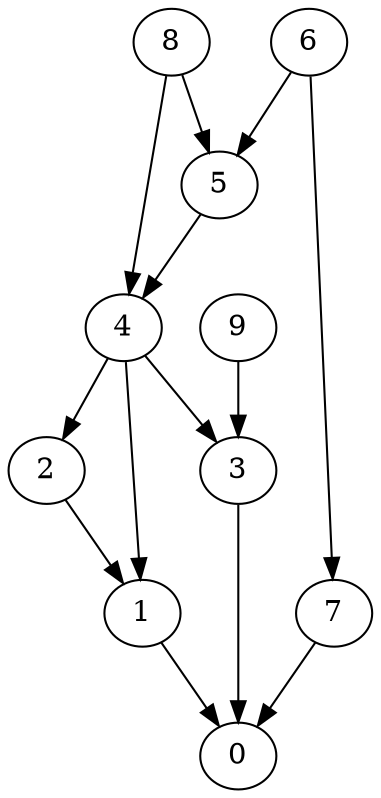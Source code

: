 digraph G {
  graph [splines=true overlap=false]
  node  [shape=ellipse, width=0.3, height=0.3]
  0 [label="0"];
  1 [label="1"];
  2 [label="2"];
  3 [label="3"];
  4 [label="4"];
  5 [label="5"];
  6 [label="6"];
  7 [label="7"];
  8 [label="8"];
  9 [label="9"];
  1 -> 0;
  2 -> 1;
  3 -> 0;
  4 -> 1;
  4 -> 2;
  4 -> 3;
  5 -> 4;
  6 -> 5;
  6 -> 7;
  7 -> 0;
  8 -> 4;
  8 -> 5;
  9 -> 3;
}
